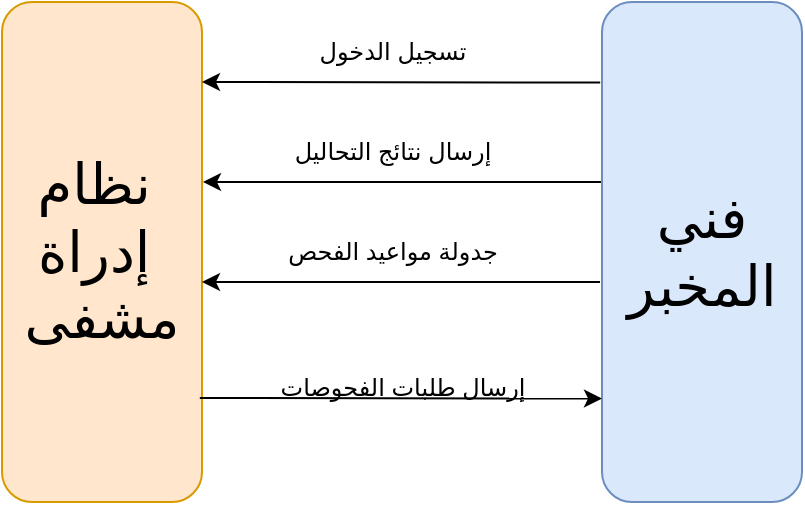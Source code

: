 <mxfile version="25.0.1">
  <diagram name="Page-1" id="JKNUVQAxmP9uTkI03yyg">
    <mxGraphModel dx="508" dy="304" grid="1" gridSize="10" guides="1" tooltips="1" connect="1" arrows="1" fold="1" page="1" pageScale="1" pageWidth="850" pageHeight="1100" math="0" shadow="0">
      <root>
        <mxCell id="0" />
        <mxCell id="1" parent="0" />
        <mxCell id="XaIL9JHg4FneOxSuvQ2j-3" value="&lt;font style=&quot;font-size: 28px;&quot;&gt;فني&lt;br&gt;المخبر&lt;/font&gt;" style="rounded=1;whiteSpace=wrap;html=1;fillColor=#dae8fc;strokeColor=#6c8ebf;" parent="1" vertex="1">
          <mxGeometry x="590" y="130" width="100" height="250" as="geometry" />
        </mxCell>
        <mxCell id="XaIL9JHg4FneOxSuvQ2j-4" value="&lt;font style=&quot;font-size: 28px;&quot;&gt;نظام&amp;nbsp;&lt;br&gt;إدراة&amp;nbsp;&lt;br&gt;مشفى&lt;/font&gt;" style="rounded=1;whiteSpace=wrap;html=1;fillColor=#ffe6cc;strokeColor=#d79b00;" parent="1" vertex="1">
          <mxGeometry x="290" y="130" width="100" height="250" as="geometry" />
        </mxCell>
        <mxCell id="XaIL9JHg4FneOxSuvQ2j-7" value="" style="endArrow=classic;html=1;rounded=0;exitX=-0.009;exitY=0.121;exitDx=0;exitDy=0;exitPerimeter=0;" parent="1" edge="1">
          <mxGeometry width="50" height="50" relative="1" as="geometry">
            <mxPoint x="589.1" y="170.25" as="sourcePoint" />
            <mxPoint x="390" y="170" as="targetPoint" />
          </mxGeometry>
        </mxCell>
        <mxCell id="XaIL9JHg4FneOxSuvQ2j-11" value="" style="endArrow=classic;html=1;rounded=0;exitX=-0.009;exitY=0.121;exitDx=0;exitDy=0;exitPerimeter=0;" parent="1" edge="1">
          <mxGeometry width="50" height="50" relative="1" as="geometry">
            <mxPoint x="589.5" y="220" as="sourcePoint" />
            <mxPoint x="390.5" y="220" as="targetPoint" />
          </mxGeometry>
        </mxCell>
        <mxCell id="XaIL9JHg4FneOxSuvQ2j-14" value="تسجيل الدخول" style="text;html=1;align=center;verticalAlign=middle;resizable=0;points=[];autosize=1;strokeColor=none;fillColor=none;" parent="1" vertex="1">
          <mxGeometry x="445" y="140" width="80" height="30" as="geometry" />
        </mxCell>
        <mxCell id="XaIL9JHg4FneOxSuvQ2j-15" value="إرسال نتائج التحاليل" style="text;html=1;align=center;verticalAlign=middle;resizable=0;points=[];autosize=1;strokeColor=none;fillColor=none;" parent="1" vertex="1">
          <mxGeometry x="435" y="190" width="100" height="30" as="geometry" />
        </mxCell>
        <mxCell id="XaIL9JHg4FneOxSuvQ2j-29" value="" style="endArrow=classic;html=1;rounded=0;exitX=0.997;exitY=0.521;exitDx=0;exitDy=0;exitPerimeter=0;entryX=0.008;entryY=0.522;entryDx=0;entryDy=0;entryPerimeter=0;" parent="1" edge="1">
          <mxGeometry width="50" height="50" relative="1" as="geometry">
            <mxPoint x="388.9" y="328" as="sourcePoint" />
            <mxPoint x="590" y="328.25" as="targetPoint" />
          </mxGeometry>
        </mxCell>
        <mxCell id="XaIL9JHg4FneOxSuvQ2j-55" value="إرسال طلبات الفحوصات" style="text;html=1;align=center;verticalAlign=middle;resizable=0;points=[];autosize=1;strokeColor=none;fillColor=none;" parent="1" vertex="1">
          <mxGeometry x="430" y="308" width="120" height="30" as="geometry" />
        </mxCell>
        <mxCell id="lD73gFFvVG1VL_-eIX1q-1" value="جدولة مواعيد الفحص" style="text;html=1;align=center;verticalAlign=middle;resizable=0;points=[];autosize=1;strokeColor=none;fillColor=none;" vertex="1" parent="1">
          <mxGeometry x="430" y="240" width="110" height="30" as="geometry" />
        </mxCell>
        <mxCell id="lD73gFFvVG1VL_-eIX1q-2" value="" style="endArrow=classic;html=1;rounded=0;exitX=-0.009;exitY=0.121;exitDx=0;exitDy=0;exitPerimeter=0;" edge="1" parent="1">
          <mxGeometry width="50" height="50" relative="1" as="geometry">
            <mxPoint x="589" y="270" as="sourcePoint" />
            <mxPoint x="390" y="270" as="targetPoint" />
          </mxGeometry>
        </mxCell>
      </root>
    </mxGraphModel>
  </diagram>
</mxfile>
